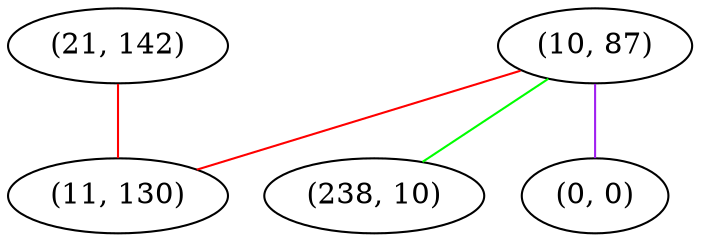 graph "" {
"(21, 142)";
"(10, 87)";
"(11, 130)";
"(238, 10)";
"(0, 0)";
"(21, 142)" -- "(11, 130)"  [color=red, key=0, weight=1];
"(10, 87)" -- "(11, 130)"  [color=red, key=0, weight=1];
"(10, 87)" -- "(238, 10)"  [color=green, key=0, weight=2];
"(10, 87)" -- "(0, 0)"  [color=purple, key=0, weight=4];
}
